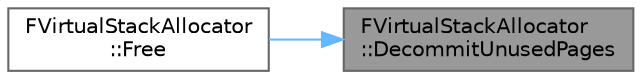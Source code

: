 digraph "FVirtualStackAllocator::DecommitUnusedPages"
{
 // INTERACTIVE_SVG=YES
 // LATEX_PDF_SIZE
  bgcolor="transparent";
  edge [fontname=Helvetica,fontsize=10,labelfontname=Helvetica,labelfontsize=10];
  node [fontname=Helvetica,fontsize=10,shape=box,height=0.2,width=0.4];
  rankdir="RL";
  Node1 [id="Node000001",label="FVirtualStackAllocator\l::DecommitUnusedPages",height=0.2,width=0.4,color="gray40", fillcolor="grey60", style="filled", fontcolor="black",tooltip=" "];
  Node1 -> Node2 [id="edge1_Node000001_Node000002",dir="back",color="steelblue1",style="solid",tooltip=" "];
  Node2 [id="Node000002",label="FVirtualStackAllocator\l::Free",height=0.2,width=0.4,color="grey40", fillcolor="white", style="filled",URL="$d2/d13/classFVirtualStackAllocator.html#acee99ab20c3fedd4ba34745cc76d62a2",tooltip=" "];
}
